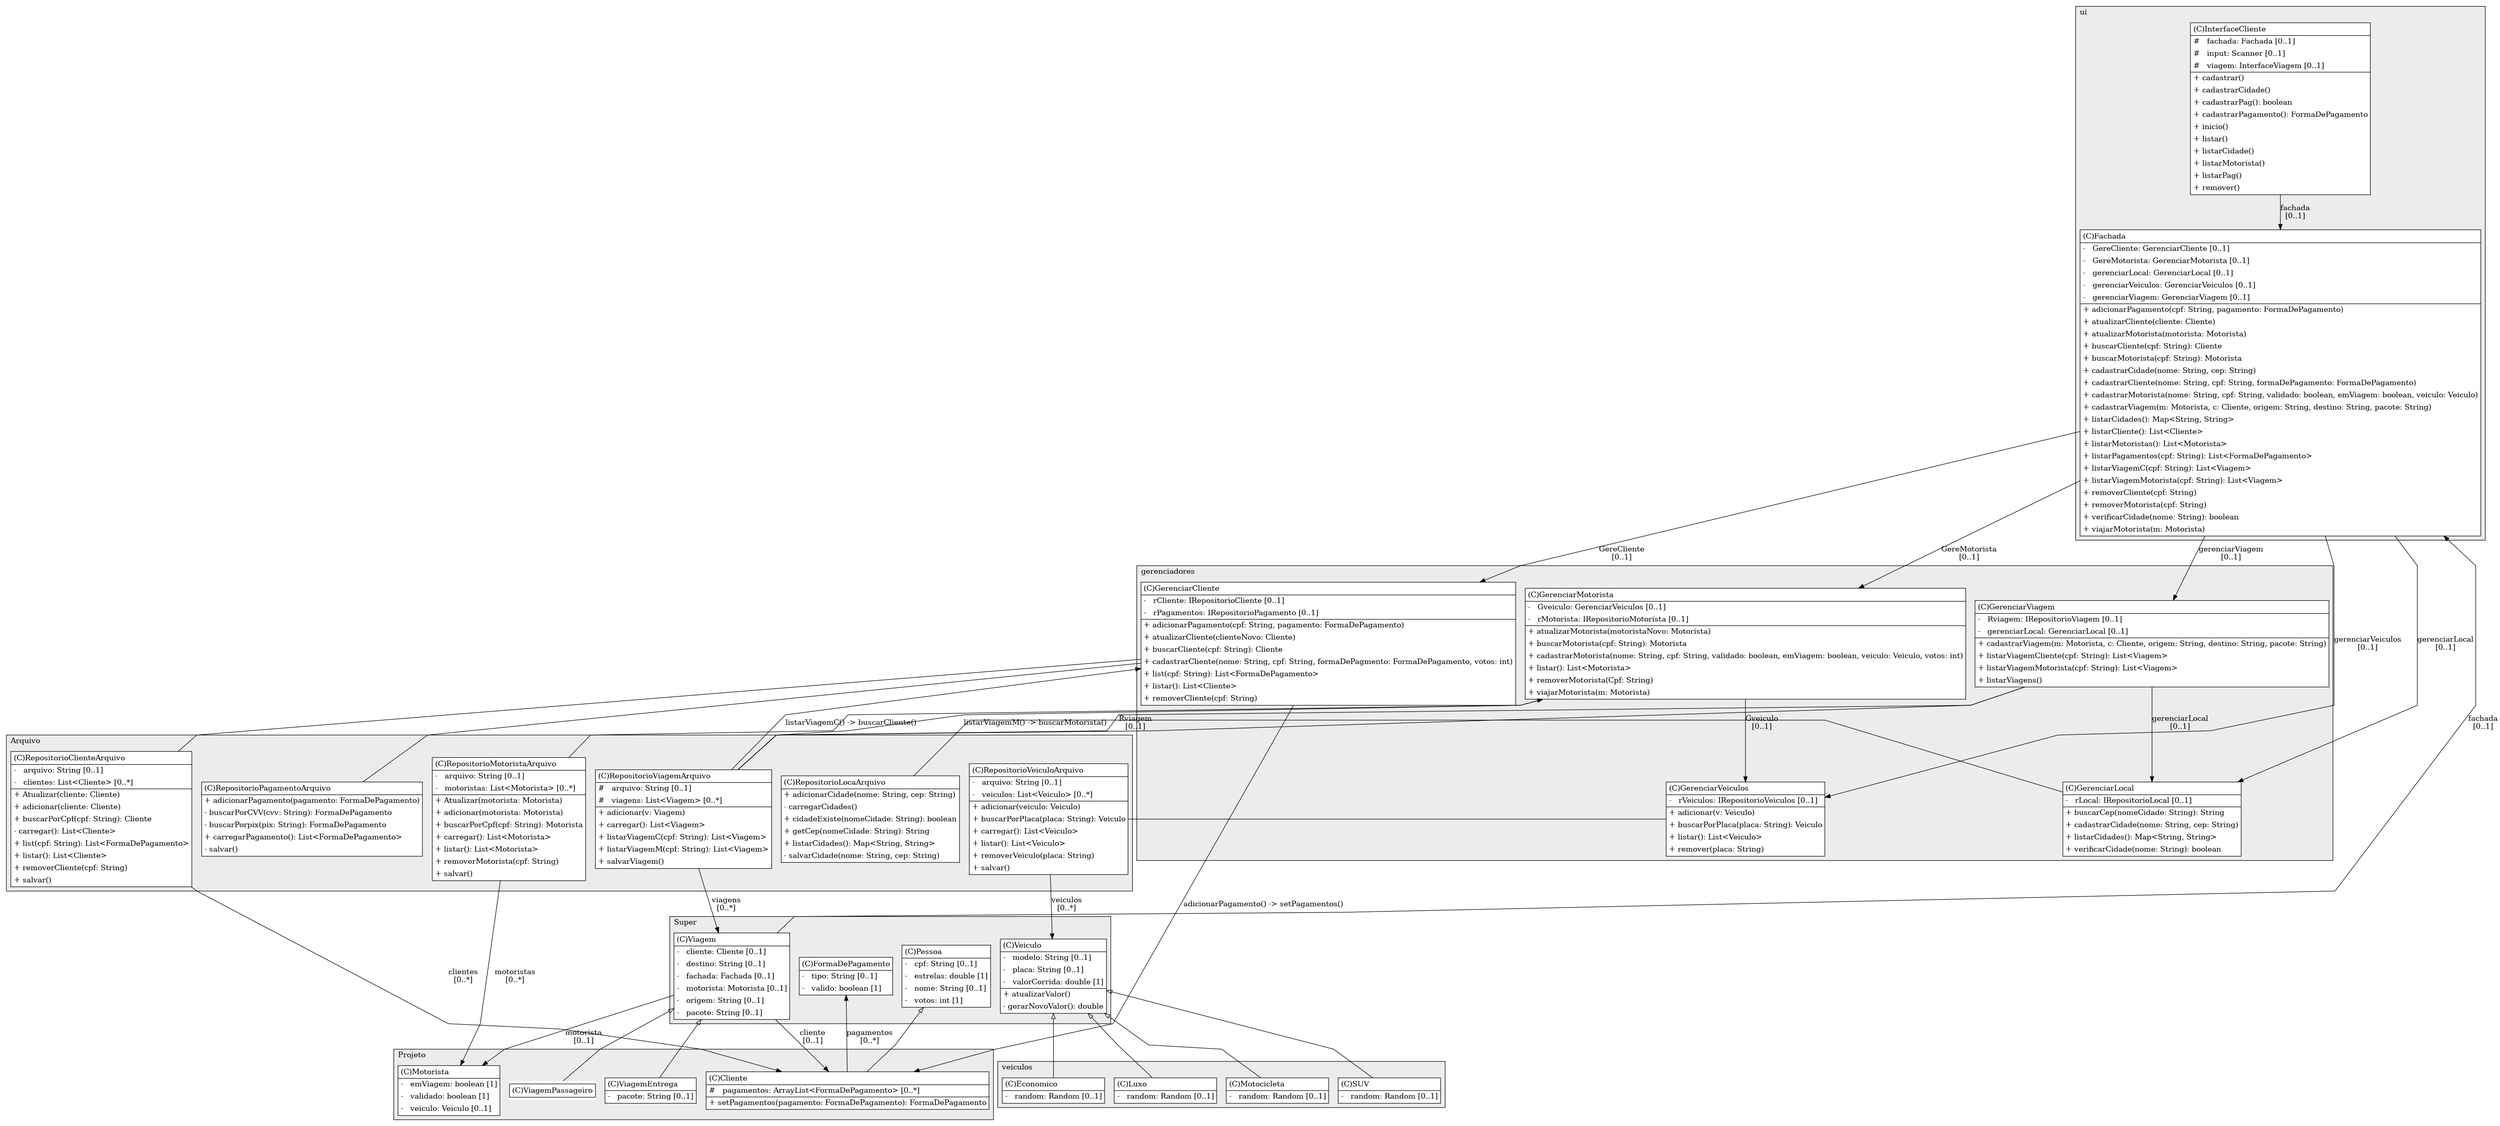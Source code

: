 @startuml

/' diagram meta data start
config=StructureConfiguration;
{
  "projectClassification": {
    "searchMode": "OpenProject", // OpenProject, AllProjects
    "includedProjects": "",
    "pathEndKeywords": "*.impl",
    "isClientPath": "",
    "isClientName": "",
    "isTestPath": "",
    "isTestName": "",
    "isMappingPath": "",
    "isMappingName": "",
    "isDataAccessPath": "",
    "isDataAccessName": "",
    "isDataStructurePath": "",
    "isDataStructureName": "",
    "isInterfaceStructuresPath": "",
    "isInterfaceStructuresName": "",
    "isEntryPointPath": "",
    "isEntryPointName": "",
    "treatFinalFieldsAsMandatory": false
  },
  "graphRestriction": {
    "classPackageExcludeFilter": "",
    "classPackageIncludeFilter": "",
    "classNameExcludeFilter": "",
    "classNameIncludeFilter": "",
    "methodNameExcludeFilter": "",
    "methodNameIncludeFilter": "",
    "removeByInheritance": "", // inheritance/annotation based filtering is done in a second step
    "removeByAnnotation": "",
    "removeByClassPackage": "", // cleanup the graph after inheritance/annotation based filtering is done
    "removeByClassName": "",
    "cutMappings": false,
    "cutEnum": true,
    "cutTests": true,
    "cutClient": true,
    "cutDataAccess": false,
    "cutInterfaceStructures": false,
    "cutDataStructures": false,
    "cutGetterAndSetter": true,
    "cutConstructors": true
  },
  "graphTraversal": {
    "forwardDepth": 6,
    "backwardDepth": 6,
    "classPackageExcludeFilter": "",
    "classPackageIncludeFilter": "",
    "classNameExcludeFilter": "",
    "classNameIncludeFilter": "",
    "methodNameExcludeFilter": "",
    "methodNameIncludeFilter": "",
    "hideMappings": false,
    "hideDataStructures": false,
    "hidePrivateMethods": true,
    "hideInterfaceCalls": true, // indirection: implementation -> interface (is hidden) -> implementation
    "onlyShowApplicationEntryPoints": false, // root node is included
    "useMethodCallsForStructureDiagram": "ForwardOnly" // ForwardOnly, BothDirections, No
  },
  "details": {
    "aggregation": "GroupByClass", // ByClass, GroupByClass, None
    "showClassGenericTypes": true,
    "showMethods": true,
    "showMethodParameterNames": true,
    "showMethodParameterTypes": true,
    "showMethodReturnType": true,
    "showPackageLevels": 2,
    "showDetailedClassStructure": true
  },
  "rootClass": "Projeto.ui.Fachada",
  "extensionCallbackMethod": "" // qualified.class.name#methodName - signature: public static String method(String)
}
diagram meta data end '/



digraph g {
    rankdir="TB"
    splines=polyline
    

'nodes 
subgraph cluster_1355343107 { 
   	label=Projeto
	labeljust=l
	fillcolor="#ececec"
	style=filled
   
   Cliente1355343107[
	label=<<TABLE BORDER="1" CELLBORDER="0" CELLPADDING="4" CELLSPACING="0">
<TR><TD ALIGN="LEFT" >(C)Cliente</TD></TR>
<HR/>
<TR><TD ALIGN="LEFT" >#   pagamentos: ArrayList&lt;FormaDePagamento&gt; [0..*]</TD></TR>
<HR/>
<TR><TD ALIGN="LEFT" >+ setPagamentos(pagamento: FormaDePagamento): FormaDePagamento</TD></TR>
</TABLE>>
	style=filled
	margin=0
	shape=plaintext
	fillcolor="#FFFFFF"
];

Motorista1355343107[
	label=<<TABLE BORDER="1" CELLBORDER="0" CELLPADDING="4" CELLSPACING="0">
<TR><TD ALIGN="LEFT" >(C)Motorista</TD></TR>
<HR/>
<TR><TD ALIGN="LEFT" >-   emViagem: boolean [1]</TD></TR>
<TR><TD ALIGN="LEFT" >-   validado: boolean [1]</TD></TR>
<TR><TD ALIGN="LEFT" >-   veiculo: Veiculo [0..1]</TD></TR>
</TABLE>>
	style=filled
	margin=0
	shape=plaintext
	fillcolor="#FFFFFF"
];

ViagemEntrega1355343107[
	label=<<TABLE BORDER="1" CELLBORDER="0" CELLPADDING="4" CELLSPACING="0">
<TR><TD ALIGN="LEFT" >(C)ViagemEntrega</TD></TR>
<HR/>
<TR><TD ALIGN="LEFT" >-   pacote: String [0..1]</TD></TR>
</TABLE>>
	style=filled
	margin=0
	shape=plaintext
	fillcolor="#FFFFFF"
];

ViagemPassageiro1355343107[
	label=<<TABLE BORDER="1" CELLBORDER="0" CELLPADDING="4" CELLSPACING="0">
<TR><TD ALIGN="LEFT" >(C)ViagemPassageiro</TD></TR>
</TABLE>>
	style=filled
	margin=0
	shape=plaintext
	fillcolor="#FFFFFF"
];
} 

subgraph cluster_2037830212 { 
   	label=veiculos
	labeljust=l
	fillcolor="#ececec"
	style=filled
   
   Economico1123560753[
	label=<<TABLE BORDER="1" CELLBORDER="0" CELLPADDING="4" CELLSPACING="0">
<TR><TD ALIGN="LEFT" >(C)Economico</TD></TR>
<HR/>
<TR><TD ALIGN="LEFT" >-   random: Random [0..1]</TD></TR>
</TABLE>>
	style=filled
	margin=0
	shape=plaintext
	fillcolor="#FFFFFF"
];

Luxo1123560753[
	label=<<TABLE BORDER="1" CELLBORDER="0" CELLPADDING="4" CELLSPACING="0">
<TR><TD ALIGN="LEFT" >(C)Luxo</TD></TR>
<HR/>
<TR><TD ALIGN="LEFT" >-   random: Random [0..1]</TD></TR>
</TABLE>>
	style=filled
	margin=0
	shape=plaintext
	fillcolor="#FFFFFF"
];

Motocicleta1123560753[
	label=<<TABLE BORDER="1" CELLBORDER="0" CELLPADDING="4" CELLSPACING="0">
<TR><TD ALIGN="LEFT" >(C)Motocicleta</TD></TR>
<HR/>
<TR><TD ALIGN="LEFT" >-   random: Random [0..1]</TD></TR>
</TABLE>>
	style=filled
	margin=0
	shape=plaintext
	fillcolor="#FFFFFF"
];

SUV1123560753[
	label=<<TABLE BORDER="1" CELLBORDER="0" CELLPADDING="4" CELLSPACING="0">
<TR><TD ALIGN="LEFT" >(C)SUV</TD></TR>
<HR/>
<TR><TD ALIGN="LEFT" >-   random: Random [0..1]</TD></TR>
</TABLE>>
	style=filled
	margin=0
	shape=plaintext
	fillcolor="#FFFFFF"
];
} 

subgraph cluster_305864105 { 
   	label=gerenciadores
	labeljust=l
	fillcolor="#ececec"
	style=filled
   
   GerenciarCliente705003692[
	label=<<TABLE BORDER="1" CELLBORDER="0" CELLPADDING="4" CELLSPACING="0">
<TR><TD ALIGN="LEFT" >(C)GerenciarCliente</TD></TR>
<HR/>
<TR><TD ALIGN="LEFT" >-   rCliente: IRepositorioCliente [0..1]</TD></TR>
<TR><TD ALIGN="LEFT" >-   rPagamentos: IRepositorioPagamento [0..1]</TD></TR>
<HR/>
<TR><TD ALIGN="LEFT" >+ adicionarPagamento(cpf: String, pagamento: FormaDePagamento)</TD></TR>
<TR><TD ALIGN="LEFT" >+ atualizarCliente(clienteNovo: Cliente)</TD></TR>
<TR><TD ALIGN="LEFT" >+ buscarCliente(cpf: String): Cliente</TD></TR>
<TR><TD ALIGN="LEFT" >+ cadastrarCliente(nome: String, cpf: String, formaDePagmento: FormaDePagamento, votos: int)</TD></TR>
<TR><TD ALIGN="LEFT" >+ list(cpf: String): List&lt;FormaDePagamento&gt;</TD></TR>
<TR><TD ALIGN="LEFT" >+ listar(): List&lt;Cliente&gt;</TD></TR>
<TR><TD ALIGN="LEFT" >+ removerCliente(cpf: String)</TD></TR>
</TABLE>>
	style=filled
	margin=0
	shape=plaintext
	fillcolor="#FFFFFF"
];

GerenciarLocal705003692[
	label=<<TABLE BORDER="1" CELLBORDER="0" CELLPADDING="4" CELLSPACING="0">
<TR><TD ALIGN="LEFT" >(C)GerenciarLocal</TD></TR>
<HR/>
<TR><TD ALIGN="LEFT" >-   rLocal: IRepositorioLocal [0..1]</TD></TR>
<HR/>
<TR><TD ALIGN="LEFT" >+ buscarCep(nomeCidade: String): String</TD></TR>
<TR><TD ALIGN="LEFT" >+ cadastrarCidade(nome: String, cep: String)</TD></TR>
<TR><TD ALIGN="LEFT" >+ listarCidades(): Map&lt;String, String&gt;</TD></TR>
<TR><TD ALIGN="LEFT" >+ verificarCidade(nome: String): boolean</TD></TR>
</TABLE>>
	style=filled
	margin=0
	shape=plaintext
	fillcolor="#FFFFFF"
];

GerenciarMotorista705003692[
	label=<<TABLE BORDER="1" CELLBORDER="0" CELLPADDING="4" CELLSPACING="0">
<TR><TD ALIGN="LEFT" >(C)GerenciarMotorista</TD></TR>
<HR/>
<TR><TD ALIGN="LEFT" >-   Gveiculo: GerenciarVeiculos [0..1]</TD></TR>
<TR><TD ALIGN="LEFT" >-   rMotorista: IRepositorioMotorista [0..1]</TD></TR>
<HR/>
<TR><TD ALIGN="LEFT" >+ atualizarMotorista(motoristaNovo: Motorista)</TD></TR>
<TR><TD ALIGN="LEFT" >+ buscarMotorista(cpf: String): Motorista</TD></TR>
<TR><TD ALIGN="LEFT" >+ cadastrarMotorista(nome: String, cpf: String, validado: boolean, emViagem: boolean, veiculo: Veiculo, votos: int)</TD></TR>
<TR><TD ALIGN="LEFT" >+ listar(): List&lt;Motorista&gt;</TD></TR>
<TR><TD ALIGN="LEFT" >+ removerMotorista(Cpf: String)</TD></TR>
<TR><TD ALIGN="LEFT" >+ viajarMotorista(m: Motorista)</TD></TR>
</TABLE>>
	style=filled
	margin=0
	shape=plaintext
	fillcolor="#FFFFFF"
];

GerenciarVeiculos705003692[
	label=<<TABLE BORDER="1" CELLBORDER="0" CELLPADDING="4" CELLSPACING="0">
<TR><TD ALIGN="LEFT" >(C)GerenciarVeiculos</TD></TR>
<HR/>
<TR><TD ALIGN="LEFT" >-   rVeiculos: IRepositorioVeiculos [0..1]</TD></TR>
<HR/>
<TR><TD ALIGN="LEFT" >+ adicionar(v: Veiculo)</TD></TR>
<TR><TD ALIGN="LEFT" >+ buscarPorPlaca(placa: String): Veiculo</TD></TR>
<TR><TD ALIGN="LEFT" >+ listar(): List&lt;Veiculo&gt;</TD></TR>
<TR><TD ALIGN="LEFT" >+ remover(placa: String)</TD></TR>
</TABLE>>
	style=filled
	margin=0
	shape=plaintext
	fillcolor="#FFFFFF"
];

GerenciarViagem705003692[
	label=<<TABLE BORDER="1" CELLBORDER="0" CELLPADDING="4" CELLSPACING="0">
<TR><TD ALIGN="LEFT" >(C)GerenciarViagem</TD></TR>
<HR/>
<TR><TD ALIGN="LEFT" >-   Rviagem: IRepositorioViagem [0..1]</TD></TR>
<TR><TD ALIGN="LEFT" >-   gerenciarLocal: GerenciarLocal [0..1]</TD></TR>
<HR/>
<TR><TD ALIGN="LEFT" >+ cadastrarViagem(m: Motorista, c: Cliente, origem: String, destino: String, pacote: String)</TD></TR>
<TR><TD ALIGN="LEFT" >+ listarViagemCliente(cpf: String): List&lt;Viagem&gt;</TD></TR>
<TR><TD ALIGN="LEFT" >+ listarViagemMotorista(cpf: String): List&lt;Viagem&gt;</TD></TR>
<TR><TD ALIGN="LEFT" >+ listarViagens()</TD></TR>
</TABLE>>
	style=filled
	margin=0
	shape=plaintext
	fillcolor="#FFFFFF"
];
} 

subgraph cluster_3732 { 
   	label=ui
	labeljust=l
	fillcolor="#ececec"
	style=filled
   
   Fachada38998879[
	label=<<TABLE BORDER="1" CELLBORDER="0" CELLPADDING="4" CELLSPACING="0">
<TR><TD ALIGN="LEFT" >(C)Fachada</TD></TR>
<HR/>
<TR><TD ALIGN="LEFT" >-   GereCliente: GerenciarCliente [0..1]</TD></TR>
<TR><TD ALIGN="LEFT" >-   GereMotorista: GerenciarMotorista [0..1]</TD></TR>
<TR><TD ALIGN="LEFT" >-   gerenciarLocal: GerenciarLocal [0..1]</TD></TR>
<TR><TD ALIGN="LEFT" >-   gerenciarVeiculos: GerenciarVeiculos [0..1]</TD></TR>
<TR><TD ALIGN="LEFT" >-   gerenciarViagem: GerenciarViagem [0..1]</TD></TR>
<HR/>
<TR><TD ALIGN="LEFT" >+ adicionarPagamento(cpf: String, pagamento: FormaDePagamento)</TD></TR>
<TR><TD ALIGN="LEFT" >+ atualizarCliente(cliente: Cliente)</TD></TR>
<TR><TD ALIGN="LEFT" >+ atualizarMotorista(motorista: Motorista)</TD></TR>
<TR><TD ALIGN="LEFT" >+ buscarCliente(cpf: String): Cliente</TD></TR>
<TR><TD ALIGN="LEFT" >+ buscarMotorista(cpf: String): Motorista</TD></TR>
<TR><TD ALIGN="LEFT" >+ cadastrarCidade(nome: String, cep: String)</TD></TR>
<TR><TD ALIGN="LEFT" >+ cadastrarCliente(nome: String, cpf: String, formaDePagamento: FormaDePagamento)</TD></TR>
<TR><TD ALIGN="LEFT" >+ cadastrarMotorista(nome: String, cpf: String, validado: boolean, emViagem: boolean, veiculo: Veiculo)</TD></TR>
<TR><TD ALIGN="LEFT" >+ cadastrarViagem(m: Motorista, c: Cliente, origem: String, destino: String, pacote: String)</TD></TR>
<TR><TD ALIGN="LEFT" >+ listarCidades(): Map&lt;String, String&gt;</TD></TR>
<TR><TD ALIGN="LEFT" >+ listarCliente(): List&lt;Cliente&gt;</TD></TR>
<TR><TD ALIGN="LEFT" >+ listarMotoristas(): List&lt;Motorista&gt;</TD></TR>
<TR><TD ALIGN="LEFT" >+ listarPagamentos(cpf: String): List&lt;FormaDePagamento&gt;</TD></TR>
<TR><TD ALIGN="LEFT" >+ listarViagemC(cpf: String): List&lt;Viagem&gt;</TD></TR>
<TR><TD ALIGN="LEFT" >+ listarViagemMotorista(cpf: String): List&lt;Viagem&gt;</TD></TR>
<TR><TD ALIGN="LEFT" >+ removerCliente(cpf: String)</TD></TR>
<TR><TD ALIGN="LEFT" >+ removerMotorista(cpf: String)</TD></TR>
<TR><TD ALIGN="LEFT" >+ verificarCidade(nome: String): boolean</TD></TR>
<TR><TD ALIGN="LEFT" >+ viajarMotorista(m: Motorista)</TD></TR>
</TABLE>>
	style=filled
	margin=0
	shape=plaintext
	fillcolor="#FFFFFF"
];

InterfaceCliente38998879[
	label=<<TABLE BORDER="1" CELLBORDER="0" CELLPADDING="4" CELLSPACING="0">
<TR><TD ALIGN="LEFT" >(C)InterfaceCliente</TD></TR>
<HR/>
<TR><TD ALIGN="LEFT" >#   fachada: Fachada [0..1]</TD></TR>
<TR><TD ALIGN="LEFT" >#   input: Scanner [0..1]</TD></TR>
<TR><TD ALIGN="LEFT" >#   viagem: InterfaceViagem [0..1]</TD></TR>
<HR/>
<TR><TD ALIGN="LEFT" >+ cadastrar()</TD></TR>
<TR><TD ALIGN="LEFT" >+ cadastrarCidade()</TD></TR>
<TR><TD ALIGN="LEFT" >+ cadastrarPag(): boolean</TD></TR>
<TR><TD ALIGN="LEFT" >+ cadastrarPagamento(): FormaDePagamento</TD></TR>
<TR><TD ALIGN="LEFT" >+ inicio()</TD></TR>
<TR><TD ALIGN="LEFT" >+ listar()</TD></TR>
<TR><TD ALIGN="LEFT" >+ listarCidade()</TD></TR>
<TR><TD ALIGN="LEFT" >+ listarMotorista()</TD></TR>
<TR><TD ALIGN="LEFT" >+ listarPag()</TD></TR>
<TR><TD ALIGN="LEFT" >+ remover()</TD></TR>
</TABLE>>
	style=filled
	margin=0
	shape=plaintext
	fillcolor="#FFFFFF"
];
} 

subgraph cluster_80248667 { 
   	label=Super
	labeljust=l
	fillcolor="#ececec"
	style=filled
   
   FormaDePagamento2143503024[
	label=<<TABLE BORDER="1" CELLBORDER="0" CELLPADDING="4" CELLSPACING="0">
<TR><TD ALIGN="LEFT" >(C)FormaDePagamento</TD></TR>
<HR/>
<TR><TD ALIGN="LEFT" >-   tipo: String [0..1]</TD></TR>
<TR><TD ALIGN="LEFT" >-   valido: boolean [1]</TD></TR>
</TABLE>>
	style=filled
	margin=0
	shape=plaintext
	fillcolor="#FFFFFF"
];

Pessoa2143503024[
	label=<<TABLE BORDER="1" CELLBORDER="0" CELLPADDING="4" CELLSPACING="0">
<TR><TD ALIGN="LEFT" >(C)Pessoa</TD></TR>
<HR/>
<TR><TD ALIGN="LEFT" >-   cpf: String [0..1]</TD></TR>
<TR><TD ALIGN="LEFT" >-   estrelas: double [1]</TD></TR>
<TR><TD ALIGN="LEFT" >-   nome: String [0..1]</TD></TR>
<TR><TD ALIGN="LEFT" >-   votos: int [1]</TD></TR>
</TABLE>>
	style=filled
	margin=0
	shape=plaintext
	fillcolor="#FFFFFF"
];

Veiculo2143503024[
	label=<<TABLE BORDER="1" CELLBORDER="0" CELLPADDING="4" CELLSPACING="0">
<TR><TD ALIGN="LEFT" >(C)Veiculo</TD></TR>
<HR/>
<TR><TD ALIGN="LEFT" >-   modelo: String [0..1]</TD></TR>
<TR><TD ALIGN="LEFT" >-   placa: String [0..1]</TD></TR>
<TR><TD ALIGN="LEFT" >-   valorCorrida: double [1]</TD></TR>
<HR/>
<TR><TD ALIGN="LEFT" >+ atualizarValor()</TD></TR>
<TR><TD ALIGN="LEFT" >- gerarNovoValor(): double</TD></TR>
</TABLE>>
	style=filled
	margin=0
	shape=plaintext
	fillcolor="#FFFFFF"
];

Viagem2143503024[
	label=<<TABLE BORDER="1" CELLBORDER="0" CELLPADDING="4" CELLSPACING="0">
<TR><TD ALIGN="LEFT" >(C)Viagem</TD></TR>
<HR/>
<TR><TD ALIGN="LEFT" >-   cliente: Cliente [0..1]</TD></TR>
<TR><TD ALIGN="LEFT" >-   destino: String [0..1]</TD></TR>
<TR><TD ALIGN="LEFT" >-   fachada: Fachada [0..1]</TD></TR>
<TR><TD ALIGN="LEFT" >-   motorista: Motorista [0..1]</TD></TR>
<TR><TD ALIGN="LEFT" >-   origem: String [0..1]</TD></TR>
<TR><TD ALIGN="LEFT" >-   pacote: String [0..1]</TD></TR>
</TABLE>>
	style=filled
	margin=0
	shape=plaintext
	fillcolor="#FFFFFF"
];
} 

subgraph cluster_929868429 { 
   	label=Arquivo
	labeljust=l
	fillcolor="#ececec"
	style=filled
   
   RepositorioClienteArquivo557585246[
	label=<<TABLE BORDER="1" CELLBORDER="0" CELLPADDING="4" CELLSPACING="0">
<TR><TD ALIGN="LEFT" >(C)RepositorioClienteArquivo</TD></TR>
<HR/>
<TR><TD ALIGN="LEFT" >-   arquivo: String [0..1]</TD></TR>
<TR><TD ALIGN="LEFT" >-   clientes: List&lt;Cliente&gt; [0..*]</TD></TR>
<HR/>
<TR><TD ALIGN="LEFT" >+ Atualizar(cliente: Cliente)</TD></TR>
<TR><TD ALIGN="LEFT" >+ adicionar(cliente: Cliente)</TD></TR>
<TR><TD ALIGN="LEFT" >+ buscarPorCpf(cpf: String): Cliente</TD></TR>
<TR><TD ALIGN="LEFT" >- carregar(): List&lt;Cliente&gt;</TD></TR>
<TR><TD ALIGN="LEFT" >+ list(cpf: String): List&lt;FormaDePagamento&gt;</TD></TR>
<TR><TD ALIGN="LEFT" >+ listar(): List&lt;Cliente&gt;</TD></TR>
<TR><TD ALIGN="LEFT" >+ removerCliente(cpf: String)</TD></TR>
<TR><TD ALIGN="LEFT" >+ salvar()</TD></TR>
</TABLE>>
	style=filled
	margin=0
	shape=plaintext
	fillcolor="#FFFFFF"
];

RepositorioLocaArquivo557585246[
	label=<<TABLE BORDER="1" CELLBORDER="0" CELLPADDING="4" CELLSPACING="0">
<TR><TD ALIGN="LEFT" >(C)RepositorioLocaArquivo</TD></TR>
<HR/>
<TR><TD ALIGN="LEFT" >+ adicionarCidade(nome: String, cep: String)</TD></TR>
<TR><TD ALIGN="LEFT" >- carregarCidades()</TD></TR>
<TR><TD ALIGN="LEFT" >+ cidadeExiste(nomeCidade: String): boolean</TD></TR>
<TR><TD ALIGN="LEFT" >+ getCep(nomeCidade: String): String</TD></TR>
<TR><TD ALIGN="LEFT" >+ listarCidades(): Map&lt;String, String&gt;</TD></TR>
<TR><TD ALIGN="LEFT" >- salvarCidade(nome: String, cep: String)</TD></TR>
</TABLE>>
	style=filled
	margin=0
	shape=plaintext
	fillcolor="#FFFFFF"
];

RepositorioMotoristaArquivo557585246[
	label=<<TABLE BORDER="1" CELLBORDER="0" CELLPADDING="4" CELLSPACING="0">
<TR><TD ALIGN="LEFT" >(C)RepositorioMotoristaArquivo</TD></TR>
<HR/>
<TR><TD ALIGN="LEFT" >-   arquivo: String [0..1]</TD></TR>
<TR><TD ALIGN="LEFT" >-   motoristas: List&lt;Motorista&gt; [0..*]</TD></TR>
<HR/>
<TR><TD ALIGN="LEFT" >+ Atualizar(motorista: Motorista)</TD></TR>
<TR><TD ALIGN="LEFT" >+ adicionar(motorista: Motorista)</TD></TR>
<TR><TD ALIGN="LEFT" >+ buscarPorCpf(cpf: String): Motorista</TD></TR>
<TR><TD ALIGN="LEFT" >+ carregar(): List&lt;Motorista&gt;</TD></TR>
<TR><TD ALIGN="LEFT" >+ listar(): List&lt;Motorista&gt;</TD></TR>
<TR><TD ALIGN="LEFT" >+ removerMotorista(cpf: String)</TD></TR>
<TR><TD ALIGN="LEFT" >+ salvar()</TD></TR>
</TABLE>>
	style=filled
	margin=0
	shape=plaintext
	fillcolor="#FFFFFF"
];

RepositorioPagamentoArquivo557585246[
	label=<<TABLE BORDER="1" CELLBORDER="0" CELLPADDING="4" CELLSPACING="0">
<TR><TD ALIGN="LEFT" >(C)RepositorioPagamentoArquivo</TD></TR>
<HR/>
<TR><TD ALIGN="LEFT" >+ adicionarPagamento(pagamento: FormaDePagamento)</TD></TR>
<TR><TD ALIGN="LEFT" >- buscarPorCVV(cvv: String): FormaDePagamento</TD></TR>
<TR><TD ALIGN="LEFT" >- buscarPorpix(pix: String): FormaDePagamento</TD></TR>
<TR><TD ALIGN="LEFT" >+ carregarPagamento(): List&lt;FormaDePagamento&gt;</TD></TR>
<TR><TD ALIGN="LEFT" >- salvar()</TD></TR>
</TABLE>>
	style=filled
	margin=0
	shape=plaintext
	fillcolor="#FFFFFF"
];

RepositorioVeiculoArquivo557585246[
	label=<<TABLE BORDER="1" CELLBORDER="0" CELLPADDING="4" CELLSPACING="0">
<TR><TD ALIGN="LEFT" >(C)RepositorioVeiculoArquivo</TD></TR>
<HR/>
<TR><TD ALIGN="LEFT" >-   arquivo: String [0..1]</TD></TR>
<TR><TD ALIGN="LEFT" >-   veiculos: List&lt;Veiculo&gt; [0..*]</TD></TR>
<HR/>
<TR><TD ALIGN="LEFT" >+ adicionar(veiculo: Veiculo)</TD></TR>
<TR><TD ALIGN="LEFT" >+ buscarPorPlaca(placa: String): Veiculo</TD></TR>
<TR><TD ALIGN="LEFT" >+ carregar(): List&lt;Veiculo&gt;</TD></TR>
<TR><TD ALIGN="LEFT" >+ listar(): List&lt;Veiculo&gt;</TD></TR>
<TR><TD ALIGN="LEFT" >+ removerVeiculo(placa: String)</TD></TR>
<TR><TD ALIGN="LEFT" >+ salvar()</TD></TR>
</TABLE>>
	style=filled
	margin=0
	shape=plaintext
	fillcolor="#FFFFFF"
];

RepositorioViagemArquivo557585246[
	label=<<TABLE BORDER="1" CELLBORDER="0" CELLPADDING="4" CELLSPACING="0">
<TR><TD ALIGN="LEFT" >(C)RepositorioViagemArquivo</TD></TR>
<HR/>
<TR><TD ALIGN="LEFT" >#   arquivo: String [0..1]</TD></TR>
<TR><TD ALIGN="LEFT" >#   viagens: List&lt;Viagem&gt; [0..*]</TD></TR>
<HR/>
<TR><TD ALIGN="LEFT" >+ adicionar(v: Viagem)</TD></TR>
<TR><TD ALIGN="LEFT" >+ carregar(): List&lt;Viagem&gt;</TD></TR>
<TR><TD ALIGN="LEFT" >+ listarViagemC(cpf: String): List&lt;Viagem&gt;</TD></TR>
<TR><TD ALIGN="LEFT" >+ listarViagemM(cpf: String): List&lt;Viagem&gt;</TD></TR>
<TR><TD ALIGN="LEFT" >+ salvarViagem()</TD></TR>
</TABLE>>
	style=filled
	margin=0
	shape=plaintext
	fillcolor="#FFFFFF"
];
} 

'edges    
Cliente1355343107 -> FormaDePagamento2143503024[label="pagamentos
[0..*]"];
Fachada38998879 -> GerenciarCliente705003692[label="GereCliente
[0..1]"];
Fachada38998879 -> GerenciarLocal705003692[label="gerenciarLocal
[0..1]"];
Fachada38998879 -> GerenciarMotorista705003692[label="GereMotorista
[0..1]"];
Fachada38998879 -> GerenciarVeiculos705003692[label="gerenciarVeiculos
[0..1]"];
Fachada38998879 -> GerenciarViagem705003692[label="gerenciarViagem
[0..1]"];
GerenciarCliente705003692 -> Cliente1355343107[label="adicionarPagamento() -> setPagamentos()"];
GerenciarCliente705003692 -> RepositorioClienteArquivo557585246[arrowhead=none];
GerenciarCliente705003692 -> RepositorioPagamentoArquivo557585246[arrowhead=none];
GerenciarLocal705003692 -> RepositorioLocaArquivo557585246[arrowhead=none];
GerenciarMotorista705003692 -> GerenciarVeiculos705003692[label="Gveiculo
[0..1]"];
GerenciarMotorista705003692 -> RepositorioMotoristaArquivo557585246[arrowhead=none];
GerenciarVeiculos705003692 -> RepositorioVeiculoArquivo557585246[arrowhead=none];
GerenciarViagem705003692 -> GerenciarLocal705003692[label="gerenciarLocal
[0..1]"];
GerenciarViagem705003692 -> RepositorioViagemArquivo557585246[arrowhead=none];
GerenciarViagem705003692 -> RepositorioViagemArquivo557585246[label="Rviagem
[0..1]", arrowhead=none];
InterfaceCliente38998879 -> Fachada38998879[label="fachada
[0..1]"];
Pessoa2143503024 -> Cliente1355343107[arrowhead=none, arrowtail=empty, dir=both];
RepositorioClienteArquivo557585246 -> Cliente1355343107[label="clientes
[0..*]"];
RepositorioMotoristaArquivo557585246 -> Motorista1355343107[label="motoristas
[0..*]"];
RepositorioVeiculoArquivo557585246 -> Veiculo2143503024[label="veiculos
[0..*]"];
RepositorioViagemArquivo557585246 -> GerenciarCliente705003692[label="listarViagemC() -> buscarCliente()"];
RepositorioViagemArquivo557585246 -> GerenciarMotorista705003692[label="listarViagemM() -> buscarMotorista()"];
RepositorioViagemArquivo557585246 -> Viagem2143503024[label="viagens
[0..*]"];
Veiculo2143503024 -> Economico1123560753[arrowhead=none, arrowtail=empty, dir=both];
Veiculo2143503024 -> Luxo1123560753[arrowhead=none, arrowtail=empty, dir=both];
Veiculo2143503024 -> Motocicleta1123560753[arrowhead=none, arrowtail=empty, dir=both];
Veiculo2143503024 -> SUV1123560753[arrowhead=none, arrowtail=empty, dir=both];
Viagem2143503024 -> Cliente1355343107[label="cliente
[0..1]"];
Viagem2143503024 -> Fachada38998879[label="fachada
[0..1]"];
Viagem2143503024 -> Motorista1355343107[label="motorista
[0..1]"];
Viagem2143503024 -> ViagemEntrega1355343107[arrowhead=none, arrowtail=empty, dir=both];
Viagem2143503024 -> ViagemPassageiro1355343107[arrowhead=none, arrowtail=empty, dir=both];
    
}
@enduml